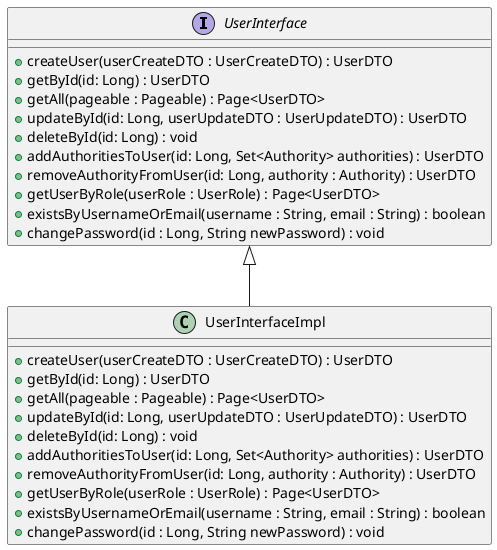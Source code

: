 @startuml
interface UserInterface {
    +createUser(userCreateDTO : UserCreateDTO) : UserDTO
    +getById(id: Long) : UserDTO
    +getAll(pageable : Pageable) : Page<UserDTO>
    +updateById(id: Long, userUpdateDTO : UserUpdateDTO) : UserDTO
    +deleteById(id: Long) : void
    +addAuthoritiesToUser(id: Long, Set<Authority> authorities) : UserDTO
    +removeAuthorityFromUser(id: Long, authority : Authority) : UserDTO
    +getUserByRole(userRole : UserRole) : Page<UserDTO>
    +existsByUsernameOrEmail(username : String, email : String) : boolean
    +changePassword(id : Long, String newPassword) : void
}

class UserInterfaceImpl {
    +createUser(userCreateDTO : UserCreateDTO) : UserDTO
    +getById(id: Long) : UserDTO
    +getAll(pageable : Pageable) : Page<UserDTO>
    +updateById(id: Long, userUpdateDTO : UserUpdateDTO) : UserDTO
    +deleteById(id: Long) : void
    +addAuthoritiesToUser(id: Long, Set<Authority> authorities) : UserDTO
    +removeAuthorityFromUser(id: Long, authority : Authority) : UserDTO
    +getUserByRole(userRole : UserRole) : Page<UserDTO>
    +existsByUsernameOrEmail(username : String, email : String) : boolean
    +changePassword(id : Long, String newPassword) : void

}

UserInterface <|-- UserInterfaceImpl
@enduml
